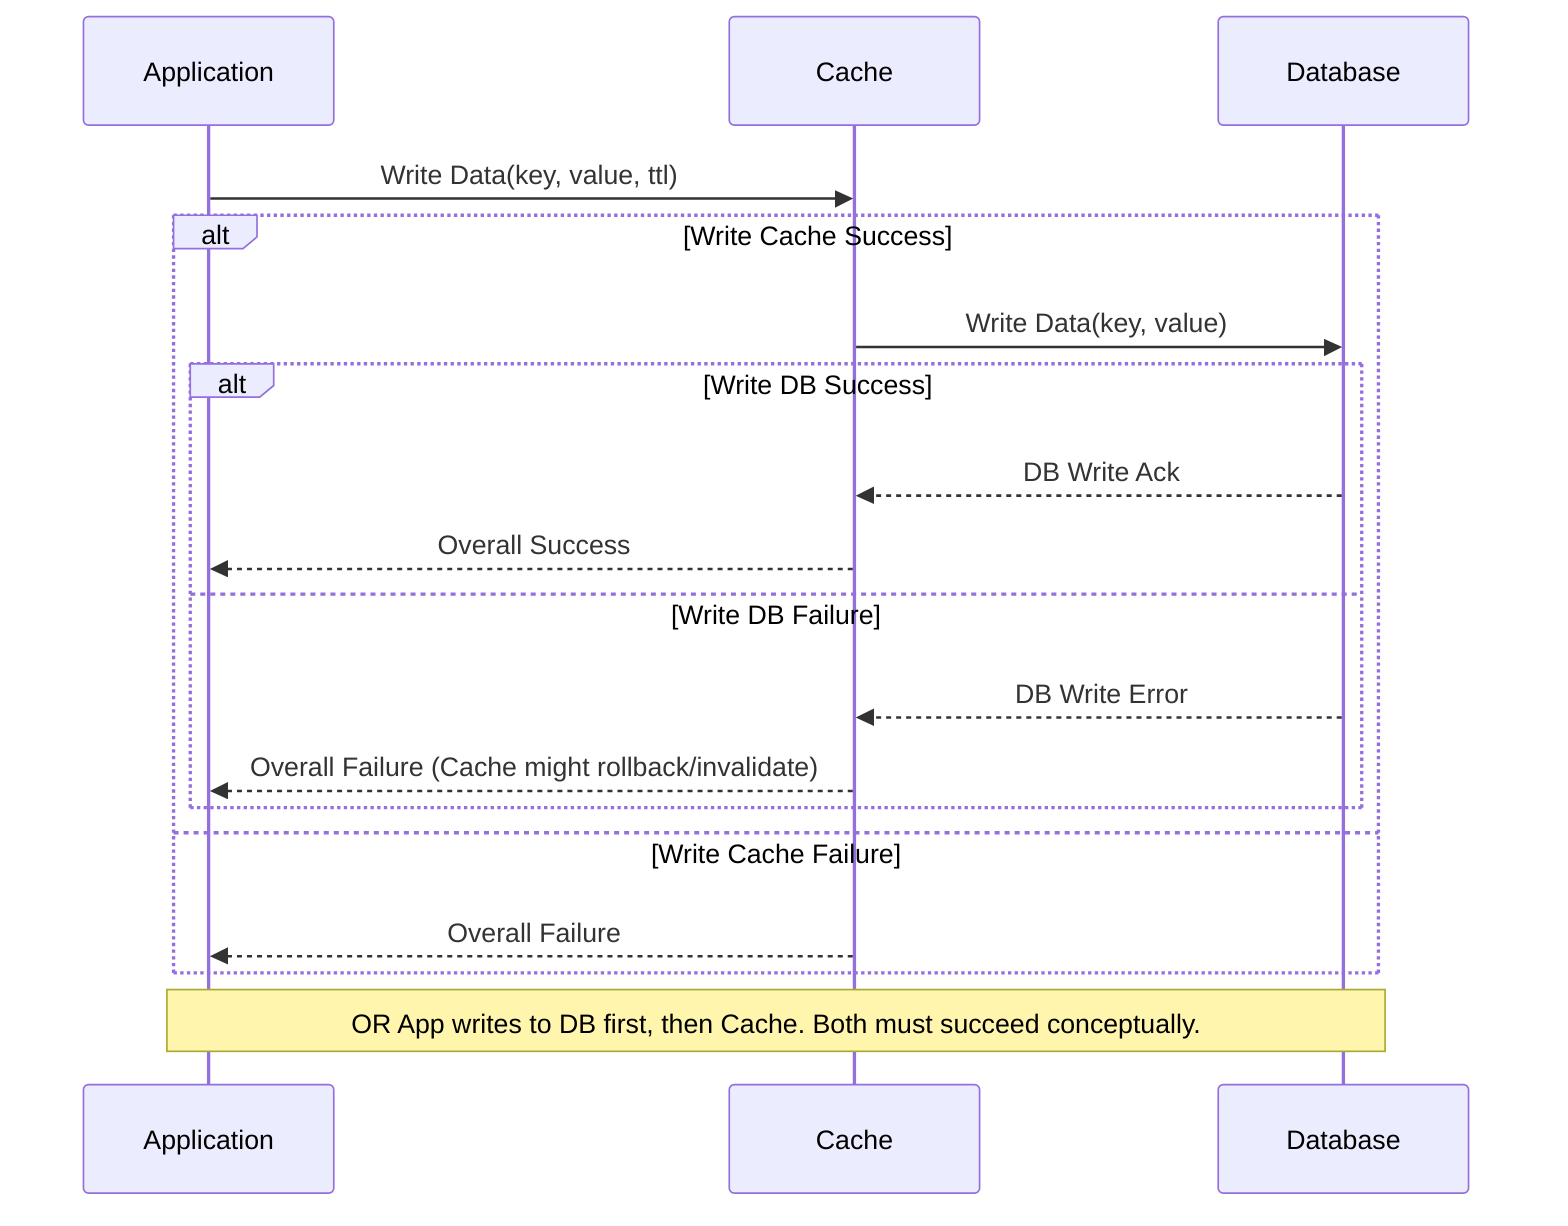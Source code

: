 sequenceDiagram
    participant App as Application
    participant Cache
    participant DB as Database

    App->>Cache: Write Data(key, value, ttl) # Option 1: Cache first
    alt Write Cache Success
        Cache->>DB: Write Data(key, value)
        alt Write DB Success
            DB-->>Cache: DB Write Ack
            Cache-->>App: Overall Success
        else Write DB Failure
            DB-->>Cache: DB Write Error
            Cache-->>App: Overall Failure (Cache might rollback/invalidate)
        end
    else Write Cache Failure
        Cache-->>App: Overall Failure
    end
    Note over App,DB: OR App writes to DB first, then Cache. Both must succeed conceptually.